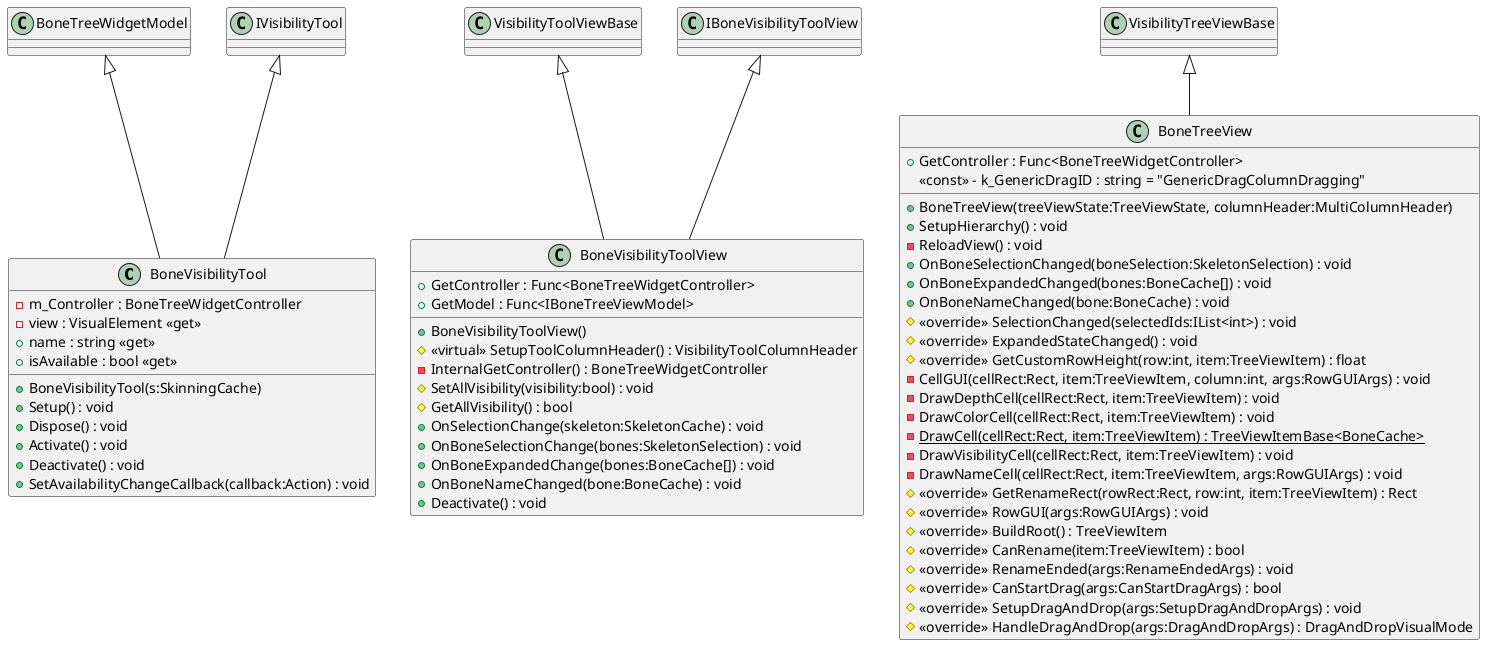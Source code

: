 @startuml
class BoneVisibilityTool {
    - m_Controller : BoneTreeWidgetController
    - view : VisualElement <<get>>
    + name : string <<get>>
    + isAvailable : bool <<get>>
    + BoneVisibilityTool(s:SkinningCache)
    + Setup() : void
    + Dispose() : void
    + Activate() : void
    + Deactivate() : void
    + SetAvailabilityChangeCallback(callback:Action) : void
}
class BoneVisibilityToolView {
    + GetController : Func<BoneTreeWidgetController>
    + GetModel : Func<IBoneTreeViewModel>
    + BoneVisibilityToolView()
    # <<virtual>> SetupToolColumnHeader() : VisibilityToolColumnHeader
    - InternalGetController() : BoneTreeWidgetController
    # SetAllVisibility(visibility:bool) : void
    # GetAllVisibility() : bool
    + OnSelectionChange(skeleton:SkeletonCache) : void
    + OnBoneSelectionChange(bones:SkeletonSelection) : void
    + OnBoneExpandedChange(bones:BoneCache[]) : void
    + OnBoneNameChanged(bone:BoneCache) : void
    + Deactivate() : void
}
class BoneTreeView {
    + GetController : Func<BoneTreeWidgetController>
    + BoneTreeView(treeViewState:TreeViewState, columnHeader:MultiColumnHeader)
    + SetupHierarchy() : void
    - ReloadView() : void
    + OnBoneSelectionChanged(boneSelection:SkeletonSelection) : void
    + OnBoneExpandedChanged(bones:BoneCache[]) : void
    + OnBoneNameChanged(bone:BoneCache) : void
    # <<override>> SelectionChanged(selectedIds:IList<int>) : void
    # <<override>> ExpandedStateChanged() : void
    # <<override>> GetCustomRowHeight(row:int, item:TreeViewItem) : float
    - CellGUI(cellRect:Rect, item:TreeViewItem, column:int, args:RowGUIArgs) : void
    - DrawDepthCell(cellRect:Rect, item:TreeViewItem) : void
    - DrawColorCell(cellRect:Rect, item:TreeViewItem) : void
    {static} - DrawCell(cellRect:Rect, item:TreeViewItem) : TreeViewItemBase<BoneCache>
    - DrawVisibilityCell(cellRect:Rect, item:TreeViewItem) : void
    - DrawNameCell(cellRect:Rect, item:TreeViewItem, args:RowGUIArgs) : void
    # <<override>> GetRenameRect(rowRect:Rect, row:int, item:TreeViewItem) : Rect
    # <<override>> RowGUI(args:RowGUIArgs) : void
    # <<override>> BuildRoot() : TreeViewItem
    # <<override>> CanRename(item:TreeViewItem) : bool
    # <<override>> RenameEnded(args:RenameEndedArgs) : void
    <<const>> - k_GenericDragID : string = "GenericDragColumnDragging"
    # <<override>> CanStartDrag(args:CanStartDragArgs) : bool
    # <<override>> SetupDragAndDrop(args:SetupDragAndDropArgs) : void
    # <<override>> HandleDragAndDrop(args:DragAndDropArgs) : DragAndDropVisualMode
}
BoneTreeWidgetModel <|-- BoneVisibilityTool
IVisibilityTool <|-- BoneVisibilityTool
VisibilityToolViewBase <|-- BoneVisibilityToolView
IBoneVisibilityToolView <|-- BoneVisibilityToolView
VisibilityTreeViewBase <|-- BoneTreeView
@enduml

